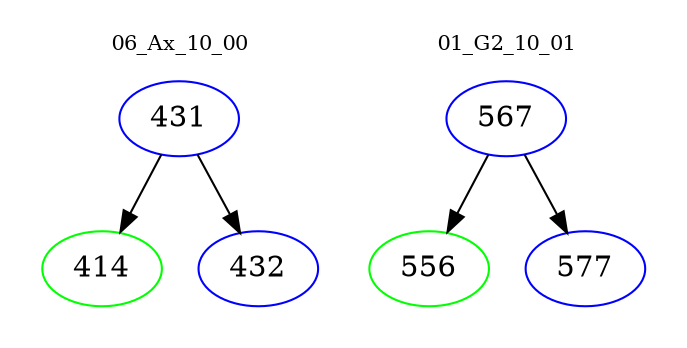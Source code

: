digraph{
subgraph cluster_0 {
color = white
label = "06_Ax_10_00";
fontsize=10;
T0_431 [label="431", color="blue"]
T0_431 -> T0_414 [color="black"]
T0_414 [label="414", color="green"]
T0_431 -> T0_432 [color="black"]
T0_432 [label="432", color="blue"]
}
subgraph cluster_1 {
color = white
label = "01_G2_10_01";
fontsize=10;
T1_567 [label="567", color="blue"]
T1_567 -> T1_556 [color="black"]
T1_556 [label="556", color="green"]
T1_567 -> T1_577 [color="black"]
T1_577 [label="577", color="blue"]
}
}
